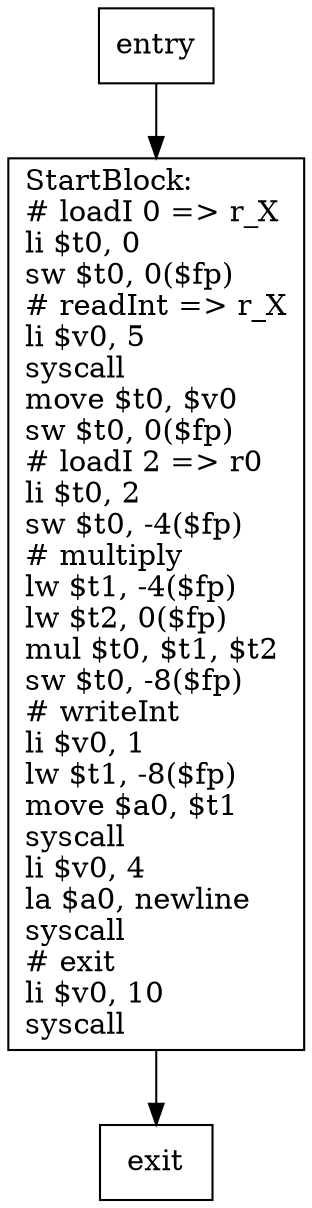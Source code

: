digraph G {
    edge[tailport=s];
    node[shape=box,style=filled,fillcolor="white"];
    0[label="StartBlock:\l# loadI 0 => r_X\lli $t0, 0\lsw $t0, 0($fp)\l# readInt => r_X\lli $v0, 5\lsyscall\lmove $t0, $v0\lsw $t0, 0($fp)\l# loadI 2 => r0\lli $t0, 2\lsw $t0, -4($fp)\l# multiply\llw $t1, -4($fp)\llw $t2, 0($fp)\lmul $t0, $t1, $t2\lsw $t0, -8($fp)\l# writeInt\lli $v0, 1\llw $t1, -8($fp)\lmove $a0, $t1\lsyscall\lli $v0, 4\lla $a0, newline\lsyscall\l# exit\lli $v0, 10\lsyscall\l",shape=box];

    entry -> 0;
    0 -> exit;
}
